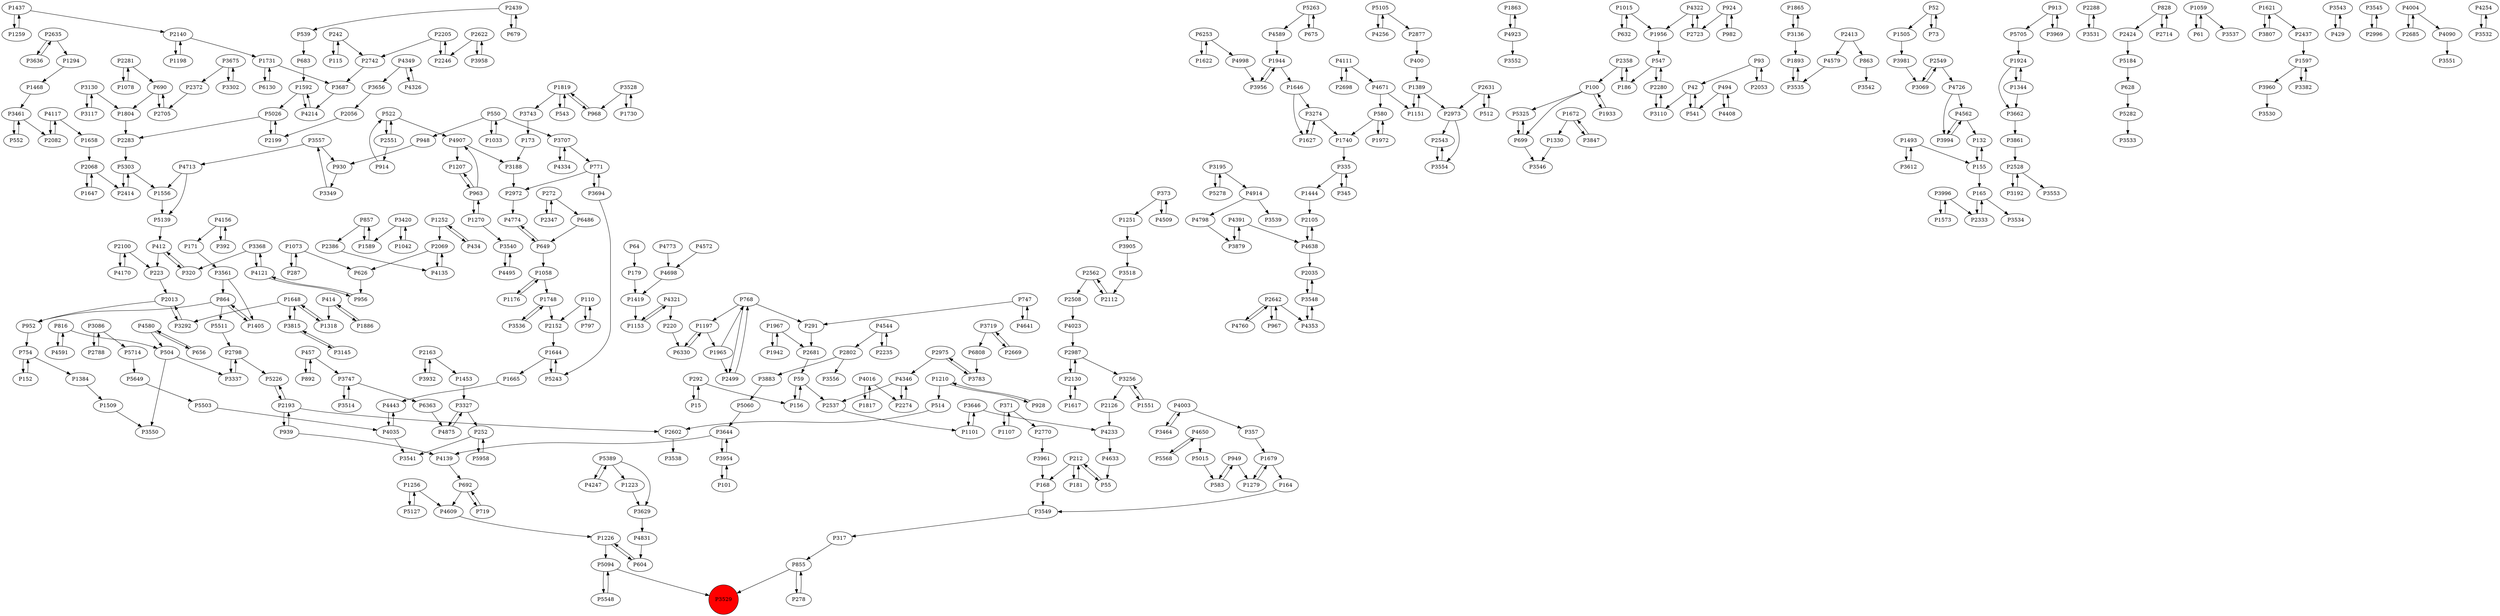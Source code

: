 digraph {
	P5511 -> P2798
	P4003 -> P357
	P168 -> P3549
	P2973 -> P2543
	P3188 -> P2972
	P1863 -> P4923
	P3905 -> P3518
	P5325 -> P699
	P2358 -> P100
	P816 -> P4591
	P5303 -> P1556
	P2112 -> P2562
	P2802 -> P3883
	P6253 -> P1622
	P1865 -> P3136
	P982 -> P924
	P4726 -> P4562
	P1819 -> P3743
	P504 -> P3337
	P3958 -> P2622
	P5568 -> P4650
	P3195 -> P5278
	P580 -> P1740
	P939 -> P2193
	P3195 -> P4914
	P816 -> P504
	P4408 -> P494
	P1646 -> P3274
	P181 -> P212
	P1453 -> P3327
	P5705 -> P1924
	P2288 -> P3531
	P357 -> P1679
	P828 -> P2424
	P1252 -> P434
	P242 -> P115
	P1256 -> P5127
	P768 -> P1197
	P504 -> P3550
	P3954 -> P101
	P5548 -> P5094
	P1279 -> P1679
	P1804 -> P2283
	P4773 -> P4698
	P4391 -> P4638
	P4121 -> P3368
	P2130 -> P2987
	P3719 -> P6808
	P3994 -> P4562
	P1059 -> P61
	P2130 -> P1617
	P6330 -> P1197
	P3302 -> P3675
	P4638 -> P2035
	P3883 -> P5060
	P2056 -> P2199
	P335 -> P1444
	P292 -> P15
	P3461 -> P552
	P2100 -> P223
	P2642 -> P4760
	P3646 -> P4233
	P4016 -> P1817
	P754 -> P1384
	P3464 -> P4003
	P1384 -> P1509
	P1731 -> P6130
	P1505 -> P3981
	P913 -> P5705
	P1389 -> P1151
	P2439 -> P539
	P5139 -> P412
	P242 -> P2742
	P4562 -> P3994
	P2705 -> P690
	P42 -> P541
	P4035 -> P4443
	P1251 -> P3905
	P42 -> P3110
	P5282 -> P3533
	P4923 -> P3552
	P1551 -> P3256
	P2802 -> P3556
	P457 -> P3747
	P2437 -> P1597
	P4443 -> P4035
	P1965 -> P768
	P2681 -> P59
	P1437 -> P2140
	P1893 -> P3535
	P1665 -> P4443
	P4713 -> P1556
	P5060 -> P3644
	P414 -> P1318
	P3981 -> P3069
	P1153 -> P4321
	P5094 -> P3529
	P132 -> P155
	P1493 -> P3612
	P1731 -> P3687
	P4117 -> P2082
	P5958 -> P252
	P3274 -> P1627
	P2499 -> P768
	P4349 -> P4326
	P3543 -> P429
	P1509 -> P3550
	P3192 -> P2528
	P3545 -> P2996
	P4256 -> P5105
	P1658 -> P2068
	P5243 -> P1644
	P914 -> P522
	P547 -> P2280
	P3130 -> P1804
	P4650 -> P5568
	P179 -> P1419
	P412 -> P223
	P3644 -> P3954
	P3960 -> P3530
	P2631 -> P2973
	P6363 -> P4875
	P4214 -> P1592
	P4760 -> P2642
	P3662 -> P3861
	P2424 -> P5184
	P1256 -> P4609
	P429 -> P3543
	P4650 -> P5015
	P52 -> P1505
	P4798 -> P3879
	P864 -> P952
	P3554 -> P2543
	P2193 -> P2602
	P3130 -> P3117
	P857 -> P2386
	P3557 -> P930
	P1956 -> P547
	P59 -> P2537
	P100 -> P1933
	P1644 -> P1665
	P4633 -> P55
	P1644 -> P5243
	P952 -> P754
	P1058 -> P1748
	P4016 -> P2274
	P5026 -> P2199
	P2105 -> P4638
	P1344 -> P1924
	P5226 -> P2193
	P2280 -> P547
	P4641 -> P747
	P4698 -> P1419
	P3337 -> P2798
	P1259 -> P1437
	P272 -> P6486
	P101 -> P3954
	P4726 -> P3994
	P4544 -> P2235
	P949 -> P583
	P949 -> P1279
	P3117 -> P3130
	P2274 -> P4346
	P412 -> P320
	P2631 -> P512
	P52 -> P73
	P857 -> P1589
	P3110 -> P2280
	P152 -> P754
	P2975 -> P4346
	P2798 -> P3337
	P4004 -> P2685
	P2602 -> P3538
	P155 -> P165
	P604 -> P1226
	P3961 -> P168
	P1468 -> P3461
	P550 -> P3707
	P4875 -> P3327
	P2975 -> P3783
	P1944 -> P1646
	P165 -> P2333
	P4638 -> P2105
	P1419 -> P1153
	P1223 -> P3629
	P1740 -> P335
	P541 -> P42
	P3707 -> P771
	P252 -> P3541
	P1933 -> P100
	P1573 -> P3996
	P2205 -> P2246
	P2551 -> P522
	P4254 -> P3532
	P4170 -> P2100
	P3420 -> P1042
	P4831 -> P604
	P3528 -> P1730
	P649 -> P1058
	P930 -> P3349
	P156 -> P59
	P15 -> P292
	P2549 -> P3069
	P371 -> P2770
	P2069 -> P626
	P583 -> P949
	P649 -> P4774
	P2622 -> P2246
	P768 -> P291
	P1627 -> P3274
	P3256 -> P2126
	P3086 -> P5714
	P3719 -> P2669
	P1405 -> P864
	P522 -> P4907
	P2549 -> P4726
	P771 -> P2972
	P580 -> P1972
	P2413 -> P4579
	P1817 -> P4016
	P2013 -> P3292
	P2622 -> P3958
	P1073 -> P626
	P1107 -> P371
	P3274 -> P1740
	P3807 -> P1621
	P1622 -> P6253
	P1617 -> P2130
	P3536 -> P1748
	P1965 -> P2499
	P3531 -> P2288
	P5105 -> P2877
	P171 -> P3561
	P2358 -> P186
	P963 -> P4907
	P5105 -> P4256
	P3747 -> P3514
	P797 -> P110
	P3612 -> P1493
	P2669 -> P3719
	P5015 -> P583
	P1210 -> P514
	P3327 -> P252
	P1589 -> P857
	P3532 -> P4254
	P771 -> P3694
	P165 -> P3534
	P392 -> P4156
	P3996 -> P1573
	P2246 -> P2205
	P550 -> P948
	P924 -> P2723
	P4609 -> P1226
	P4572 -> P4698
	P3847 -> P1672
	P6486 -> P649
	P371 -> P1107
	P4495 -> P3540
	P1819 -> P968
	P2635 -> P1294
	P2562 -> P2508
	P4346 -> P2537
	P5184 -> P628
	P1226 -> P5094
	P1207 -> P963
	P100 -> P699
	P1197 -> P1965
	P552 -> P3461
	P512 -> P2631
	P628 -> P5282
	P3327 -> P4875
	P3382 -> P1597
	P2528 -> P3192
	P2877 -> P400
	P2283 -> P5303
	P2140 -> P1198
	P550 -> P1033
	P3954 -> P3644
	P3069 -> P2549
	P1270 -> P3540
	P457 -> P892
	P3086 -> P2788
	P335 -> P345
	P1073 -> P287
	P1679 -> P1279
	P2013 -> P952
	P1924 -> P1344
	P1058 -> P1176
	P155 -> P132
	P543 -> P1819
	P291 -> P2681
	P4713 -> P5139
	P2714 -> P828
	P164 -> P3549
	P2100 -> P4170
	P1597 -> P3960
	P3879 -> P4391
	P1042 -> P3420
	P292 -> P156
	P278 -> P855
	P4156 -> P392
	P963 -> P1207
	P2685 -> P4004
	P3969 -> P913
	P3514 -> P3747
	P4353 -> P3548
	P4774 -> P649
	P3694 -> P5243
	P93 -> P42
	P2199 -> P5026
	P400 -> P1389
	P1294 -> P1468
	P1437 -> P1259
	P1886 -> P414
	P4334 -> P3707
	P3256 -> P1551
	P5503 -> P4035
	P2987 -> P2130
	P3368 -> P320
	P2281 -> P1078
	P3815 -> P1648
	P1647 -> P2068
	P414 -> P1886
	P2053 -> P93
	P4509 -> P373
	P1015 -> P1956
	P1748 -> P3536
	P2386 -> P4135
	P434 -> P1252
	P1556 -> P5139
	P1252 -> P2069
	P5127 -> P1256
	P626 -> P956
	P2551 -> P914
	P3687 -> P4214
	P864 -> P1405
	P100 -> P5325
	P1101 -> P3646
	P2372 -> P2705
	P4391 -> P3879
	P1015 -> P632
	P5389 -> P4247
	P1672 -> P3847
	P4349 -> P3656
	P1924 -> P3662
	P967 -> P2642
	P2439 -> P679
	P5649 -> P5503
	P6253 -> P4998
	P690 -> P1804
	P2996 -> P3545
	P855 -> P3529
	P4998 -> P3956
	P3783 -> P2975
	P2193 -> P939
	P892 -> P457
	P1493 -> P155
	P1648 -> P1318
	P4580 -> P656
	P373 -> P1251
	P3557 -> P4713
	P2413 -> P863
	P1176 -> P1058
	P320 -> P412
	P3136 -> P1865
	P3420 -> P1589
	P2742 -> P3687
	P4589 -> P1944
	P3815 -> P3145
	P4111 -> P2698
	P61 -> P1059
	P1942 -> P1967
	P1226 -> P604
	P2163 -> P1453
	P2562 -> P2112
	P1648 -> P3292
	P4321 -> P220
	P683 -> P1592
	P3528 -> P968
	P5026 -> P2283
	P2280 -> P3110
	P768 -> P2499
	P4579 -> P3535
	P1198 -> P2140
	P2698 -> P4111
	P4580 -> P504
	P494 -> P4408
	P2537 -> P1101
	P2798 -> P5226
	P5303 -> P2414
	P59 -> P156
	P3548 -> P4353
	P317 -> P855
	P3145 -> P3815
	P3743 -> P173
	P2205 -> P2742
	P1197 -> P6330
	P3675 -> P3302
	P2635 -> P3636
	P287 -> P1073
	P4326 -> P4349
	P1033 -> P550
	P186 -> P2358
	P3956 -> P1944
	P3707 -> P4334
	P2163 -> P3932
	P864 -> P5511
	P924 -> P982
	P1344 -> P3662
	P2082 -> P4117
	P110 -> P2152
	P4322 -> P2723
	P939 -> P4139
	P692 -> P719
	P656 -> P4580
	P5278 -> P3195
	P4907 -> P1207
	P5263 -> P4589
	P948 -> P930
	P494 -> P541
	P1646 -> P1627
	P3861 -> P2528
	P1592 -> P4214
	P3747 -> P6363
	P252 -> P5958
	P1748 -> P2152
	P3694 -> P771
	P3561 -> P1405
	P4322 -> P1956
	P220 -> P6330
	P2972 -> P4774
	P212 -> P181
	P3636 -> P2635
	P2068 -> P2414
	P4591 -> P816
	P514 -> P2602
	P3518 -> P2112
	P692 -> P4609
	P6808 -> P3783
	P5389 -> P1223
	P747 -> P291
	P539 -> P683
	P1592 -> P5026
	P110 -> P797
	P4247 -> P5389
	P3675 -> P2372
	P3644 -> P4139
	P1330 -> P3546
	P690 -> P2705
	P2723 -> P4322
	P2642 -> P4353
	P5389 -> P3629
	P1679 -> P164
	P3349 -> P3557
	P3561 -> P864
	P2414 -> P5303
	P4923 -> P1863
	P3996 -> P2333
	P963 -> P1270
	P1972 -> P580
	P4023 -> P2987
	P1270 -> P963
	P4671 -> P1151
	P3932 -> P2163
	P373 -> P4509
	P3368 -> P4121
	P6130 -> P1731
	P1648 -> P3815
	P5263 -> P675
	P4035 -> P3541
	P4907 -> P3188
	P754 -> P152
	P3461 -> P2082
	P4090 -> P3551
	P5094 -> P5548
	P4121 -> P956
	P547 -> P186
	P2035 -> P3548
	P1151 -> P1389
	P1819 -> P543
	P173 -> P3188
	P73 -> P52
	P2193 -> P5226
	P5714 -> P5649
	P2333 -> P165
	P4111 -> P4671
	P4671 -> P580
	P699 -> P5325
	P2068 -> P1647
	P3629 -> P4831
	P968 -> P1819
	P4135 -> P2069
	P272 -> P2347
	P64 -> P179
	P3292 -> P2013
	P4914 -> P3539
	P1621 -> P2437
	P675 -> P5263
	P1210 -> P928
	P345 -> P335
	P2347 -> P272
	P2528 -> P3553
	P4562 -> P132
	P2973 -> P3554
	P1944 -> P3956
	P913 -> P3969
	P4321 -> P1153
	P212 -> P55
	P4139 -> P692
	P719 -> P692
	P3540 -> P4495
	P4117 -> P1658
	P699 -> P3546
	P4003 -> P3464
	P115 -> P242
	P2987 -> P3256
	P2770 -> P3961
	P828 -> P2714
	P2235 -> P4544
	P2152 -> P1644
	P4346 -> P2274
	P4004 -> P4090
	P2126 -> P4233
	P4156 -> P171
	P2140 -> P1731
	P863 -> P3542
	P679 -> P2439
	P212 -> P168
	P3646 -> P1101
	P1597 -> P3382
	P2543 -> P3554
	P4233 -> P4633
	P1059 -> P3537
	P1389 -> P2973
	P1318 -> P1648
	P2788 -> P3086
	P956 -> P4121
	P3656 -> P2056
	P1967 -> P2681
	P3535 -> P1893
	P928 -> P1210
	P747 -> P4641
	P1444 -> P2105
	P1078 -> P2281
	P522 -> P2551
	P2069 -> P4135
	P2642 -> P967
	P55 -> P212
	P855 -> P278
	P1621 -> P3807
	P1730 -> P3528
	P4544 -> P2802
	P3549 -> P317
	P3548 -> P2035
	P223 -> P2013
	P3136 -> P1893
	P2281 -> P690
	P93 -> P2053
	P1967 -> P1942
	P2508 -> P4023
	P632 -> P1015
	P1672 -> P1330
	P4914 -> P4798
	P3529 [shape=circle]
	P3529 [style=filled]
	P3529 [fillcolor=red]
}